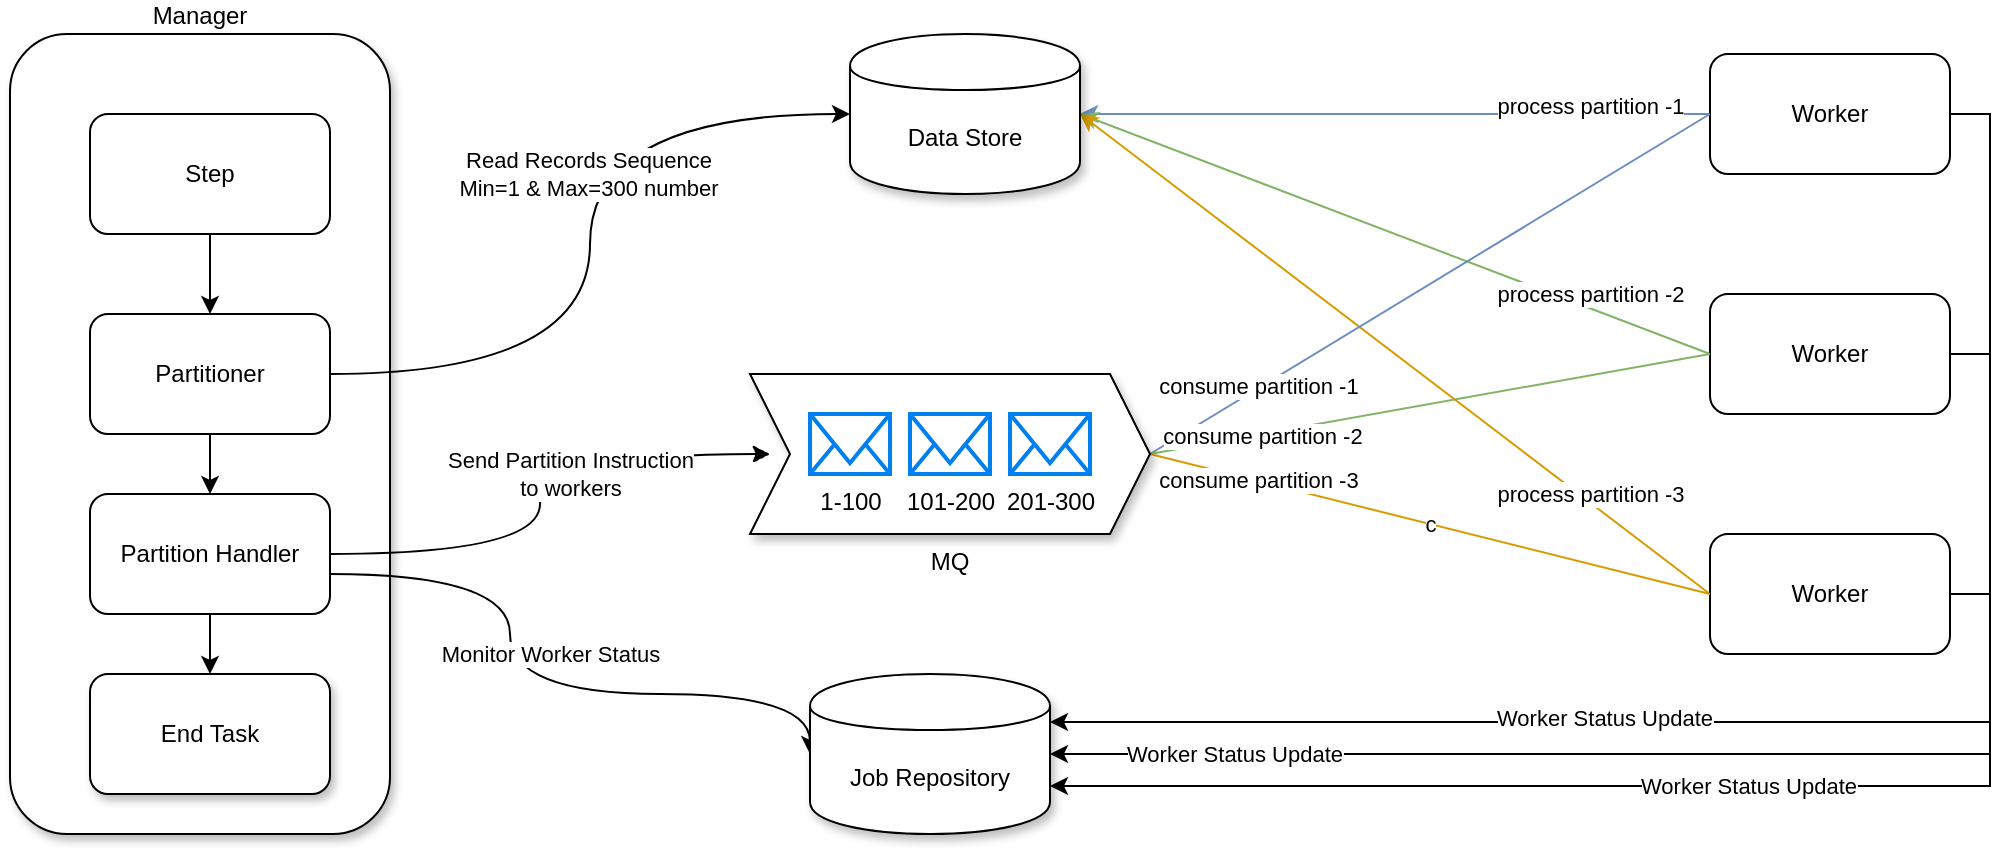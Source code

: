 <mxfile version="13.1.3" type="github">
  <diagram id="N8ujg134AY5-pSwGKWIb" name="Page-1">
    <mxGraphModel dx="1851" dy="698" grid="1" gridSize="10" guides="1" tooltips="1" connect="1" arrows="1" fold="1" page="1" pageScale="1" pageWidth="850" pageHeight="1100" math="0" shadow="0">
      <root>
        <mxCell id="0" />
        <mxCell id="1" parent="0" />
        <mxCell id="v06ttbZFg-mQVMNtXIl2-1" value="Manager" style="rounded=1;whiteSpace=wrap;html=1;shadow=1;labelPosition=center;verticalLabelPosition=top;align=center;verticalAlign=bottom;" parent="1" vertex="1">
          <mxGeometry x="-520" y="180" width="190" height="400" as="geometry" />
        </mxCell>
        <mxCell id="v06ttbZFg-mQVMNtXIl2-20" style="rounded=0;comic=0;orthogonalLoop=1;jettySize=auto;html=1;entryX=1;entryY=0.3;entryDx=0;entryDy=0;exitX=1;exitY=0.5;exitDx=0;exitDy=0;edgeStyle=orthogonalEdgeStyle;" parent="1" source="v06ttbZFg-mQVMNtXIl2-2" target="v06ttbZFg-mQVMNtXIl2-18" edge="1">
          <mxGeometry relative="1" as="geometry" />
        </mxCell>
        <mxCell id="uHiuThIKs9ukPwsspp7C-18" value="Worker Status Update" style="edgeLabel;html=1;align=center;verticalAlign=middle;resizable=0;points=[];" vertex="1" connectable="0" parent="v06ttbZFg-mQVMNtXIl2-20">
          <mxGeometry x="0.303" y="-2" relative="1" as="geometry">
            <mxPoint as="offset" />
          </mxGeometry>
        </mxCell>
        <mxCell id="uHiuThIKs9ukPwsspp7C-23" style="edgeStyle=none;rounded=0;comic=0;orthogonalLoop=1;jettySize=auto;html=1;entryX=1;entryY=0.5;entryDx=0;entryDy=0;startArrow=none;startFill=0;endArrow=classic;endFill=1;fillColor=#dae8fc;strokeColor=#6c8ebf;" edge="1" parent="1" source="v06ttbZFg-mQVMNtXIl2-2" target="uHiuThIKs9ukPwsspp7C-5">
          <mxGeometry relative="1" as="geometry" />
        </mxCell>
        <mxCell id="uHiuThIKs9ukPwsspp7C-29" value="process partition -1" style="edgeLabel;html=1;align=center;verticalAlign=middle;resizable=0;points=[];" vertex="1" connectable="0" parent="uHiuThIKs9ukPwsspp7C-23">
          <mxGeometry x="-0.107" y="-4" relative="1" as="geometry">
            <mxPoint x="80.57" as="offset" />
          </mxGeometry>
        </mxCell>
        <mxCell id="v06ttbZFg-mQVMNtXIl2-2" value="Worker" style="rounded=1;whiteSpace=wrap;html=1;" parent="1" vertex="1">
          <mxGeometry x="330" y="190" width="120" height="60" as="geometry" />
        </mxCell>
        <mxCell id="v06ttbZFg-mQVMNtXIl2-22" style="rounded=0;comic=0;orthogonalLoop=1;jettySize=auto;html=1;entryX=1;entryY=0.7;entryDx=0;entryDy=0;exitX=1;exitY=0.5;exitDx=0;exitDy=0;edgeStyle=orthogonalEdgeStyle;" parent="1" source="v06ttbZFg-mQVMNtXIl2-3" target="v06ttbZFg-mQVMNtXIl2-18" edge="1">
          <mxGeometry relative="1" as="geometry" />
        </mxCell>
        <mxCell id="uHiuThIKs9ukPwsspp7C-46" value="Worker Status Update" style="edgeLabel;html=1;align=center;verticalAlign=middle;resizable=0;points=[];" vertex="1" connectable="0" parent="v06ttbZFg-mQVMNtXIl2-22">
          <mxGeometry x="0.011" relative="1" as="geometry">
            <mxPoint as="offset" />
          </mxGeometry>
        </mxCell>
        <mxCell id="uHiuThIKs9ukPwsspp7C-24" style="edgeStyle=none;rounded=0;comic=0;orthogonalLoop=1;jettySize=auto;html=1;entryX=1;entryY=0.5;entryDx=0;entryDy=0;startArrow=none;startFill=0;endArrow=classic;endFill=1;exitX=0;exitY=0.5;exitDx=0;exitDy=0;fillColor=#d5e8d4;strokeColor=#82b366;" edge="1" parent="1" source="v06ttbZFg-mQVMNtXIl2-3" target="uHiuThIKs9ukPwsspp7C-5">
          <mxGeometry relative="1" as="geometry" />
        </mxCell>
        <mxCell id="uHiuThIKs9ukPwsspp7C-30" value="process partition -2" style="edgeLabel;html=1;align=center;verticalAlign=middle;resizable=0;points=[];" vertex="1" connectable="0" parent="uHiuThIKs9ukPwsspp7C-24">
          <mxGeometry x="-0.092" y="-1" relative="1" as="geometry">
            <mxPoint x="82.75" y="25.45" as="offset" />
          </mxGeometry>
        </mxCell>
        <mxCell id="v06ttbZFg-mQVMNtXIl2-3" value="Worker" style="rounded=1;whiteSpace=wrap;html=1;" parent="1" vertex="1">
          <mxGeometry x="330" y="310" width="120" height="60" as="geometry" />
        </mxCell>
        <mxCell id="v06ttbZFg-mQVMNtXIl2-23" style="rounded=0;comic=0;orthogonalLoop=1;jettySize=auto;html=1;entryX=1;entryY=0.5;entryDx=0;entryDy=0;exitX=1;exitY=0.5;exitDx=0;exitDy=0;elbow=vertical;edgeStyle=orthogonalEdgeStyle;" parent="1" source="v06ttbZFg-mQVMNtXIl2-4" target="v06ttbZFg-mQVMNtXIl2-18" edge="1">
          <mxGeometry relative="1" as="geometry" />
        </mxCell>
        <mxCell id="uHiuThIKs9ukPwsspp7C-45" value="Worker Status Update" style="edgeLabel;html=1;align=center;verticalAlign=middle;resizable=0;points=[];" vertex="1" connectable="0" parent="v06ttbZFg-mQVMNtXIl2-23">
          <mxGeometry x="0.678" relative="1" as="geometry">
            <mxPoint as="offset" />
          </mxGeometry>
        </mxCell>
        <mxCell id="uHiuThIKs9ukPwsspp7C-25" style="edgeStyle=none;rounded=0;comic=0;orthogonalLoop=1;jettySize=auto;html=1;entryX=1;entryY=0.5;entryDx=0;entryDy=0;startArrow=none;startFill=0;endArrow=classic;endFill=1;exitX=0;exitY=0.5;exitDx=0;exitDy=0;fillColor=#ffe6cc;strokeColor=#d79b00;" edge="1" parent="1" source="v06ttbZFg-mQVMNtXIl2-4" target="uHiuThIKs9ukPwsspp7C-5">
          <mxGeometry relative="1" as="geometry">
            <mxPoint x="310" y="520" as="sourcePoint" />
          </mxGeometry>
        </mxCell>
        <mxCell id="uHiuThIKs9ukPwsspp7C-31" value="process partition -3" style="edgeLabel;html=1;align=center;verticalAlign=middle;resizable=0;points=[];" vertex="1" connectable="0" parent="uHiuThIKs9ukPwsspp7C-25">
          <mxGeometry x="0.072" y="2" relative="1" as="geometry">
            <mxPoint x="109.84" y="76.89" as="offset" />
          </mxGeometry>
        </mxCell>
        <mxCell id="v06ttbZFg-mQVMNtXIl2-4" value="Worker" style="rounded=1;whiteSpace=wrap;html=1;" parent="1" vertex="1">
          <mxGeometry x="330" y="430" width="120" height="60" as="geometry" />
        </mxCell>
        <mxCell id="v06ttbZFg-mQVMNtXIl2-8" style="edgeStyle=orthogonalEdgeStyle;rounded=0;orthogonalLoop=1;jettySize=auto;html=1;" parent="1" source="v06ttbZFg-mQVMNtXIl2-5" target="v06ttbZFg-mQVMNtXIl2-6" edge="1">
          <mxGeometry relative="1" as="geometry" />
        </mxCell>
        <mxCell id="v06ttbZFg-mQVMNtXIl2-5" value="Step" style="rounded=1;whiteSpace=wrap;html=1;" parent="1" vertex="1">
          <mxGeometry x="-480" y="220" width="120" height="60" as="geometry" />
        </mxCell>
        <mxCell id="v06ttbZFg-mQVMNtXIl2-9" style="edgeStyle=orthogonalEdgeStyle;rounded=0;orthogonalLoop=1;jettySize=auto;html=1;" parent="1" source="v06ttbZFg-mQVMNtXIl2-6" target="v06ttbZFg-mQVMNtXIl2-7" edge="1">
          <mxGeometry relative="1" as="geometry" />
        </mxCell>
        <mxCell id="uHiuThIKs9ukPwsspp7C-6" style="edgeStyle=orthogonalEdgeStyle;rounded=0;comic=0;orthogonalLoop=1;jettySize=auto;html=1;entryX=0;entryY=0.5;entryDx=0;entryDy=0;curved=1;" edge="1" parent="1" source="v06ttbZFg-mQVMNtXIl2-6" target="uHiuThIKs9ukPwsspp7C-5">
          <mxGeometry relative="1" as="geometry" />
        </mxCell>
        <mxCell id="uHiuThIKs9ukPwsspp7C-7" value="Read Records Sequence&lt;br&gt;Min=1 &amp;amp; Max=300 number" style="edgeLabel;html=1;align=center;verticalAlign=middle;resizable=0;points=[];" vertex="1" connectable="0" parent="uHiuThIKs9ukPwsspp7C-6">
          <mxGeometry x="0.489" relative="1" as="geometry">
            <mxPoint x="-32" y="30" as="offset" />
          </mxGeometry>
        </mxCell>
        <mxCell id="v06ttbZFg-mQVMNtXIl2-6" value="Partitioner" style="rounded=1;whiteSpace=wrap;html=1;" parent="1" vertex="1">
          <mxGeometry x="-480" y="320" width="120" height="60" as="geometry" />
        </mxCell>
        <mxCell id="v06ttbZFg-mQVMNtXIl2-13" style="edgeStyle=orthogonalEdgeStyle;rounded=0;orthogonalLoop=1;jettySize=auto;html=1;comic=1;curved=1;entryX=0.05;entryY=0.5;entryDx=0;entryDy=0;entryPerimeter=0;" parent="1" source="v06ttbZFg-mQVMNtXIl2-7" target="uHiuThIKs9ukPwsspp7C-9" edge="1">
          <mxGeometry relative="1" as="geometry">
            <mxPoint x="-130" y="440" as="targetPoint" />
          </mxGeometry>
        </mxCell>
        <mxCell id="uHiuThIKs9ukPwsspp7C-15" value="Send Partition Instruction&lt;br&gt;to workers" style="edgeLabel;html=1;align=center;verticalAlign=middle;resizable=0;points=[];" vertex="1" connectable="0" parent="v06ttbZFg-mQVMNtXIl2-13">
          <mxGeometry x="-0.17" y="-1" relative="1" as="geometry">
            <mxPoint x="14" y="-33" as="offset" />
          </mxGeometry>
        </mxCell>
        <mxCell id="uHiuThIKs9ukPwsspp7C-4" style="edgeStyle=orthogonalEdgeStyle;rounded=0;comic=0;orthogonalLoop=1;jettySize=auto;html=1;" edge="1" parent="1" source="v06ttbZFg-mQVMNtXIl2-7" target="uHiuThIKs9ukPwsspp7C-3">
          <mxGeometry relative="1" as="geometry" />
        </mxCell>
        <mxCell id="uHiuThIKs9ukPwsspp7C-16" style="edgeStyle=orthogonalEdgeStyle;rounded=0;comic=0;orthogonalLoop=1;jettySize=auto;html=1;entryX=0;entryY=0.5;entryDx=0;entryDy=0;elbow=vertical;curved=1;" edge="1" parent="1" source="v06ttbZFg-mQVMNtXIl2-7" target="v06ttbZFg-mQVMNtXIl2-18">
          <mxGeometry relative="1" as="geometry">
            <Array as="points">
              <mxPoint x="-270" y="450" />
              <mxPoint x="-270" y="510" />
              <mxPoint x="-120" y="510" />
            </Array>
          </mxGeometry>
        </mxCell>
        <mxCell id="uHiuThIKs9ukPwsspp7C-17" value="Monitor Worker Status" style="edgeLabel;html=1;align=center;verticalAlign=middle;resizable=0;points=[];" vertex="1" connectable="0" parent="uHiuThIKs9ukPwsspp7C-16">
          <mxGeometry x="-0.028" y="5" relative="1" as="geometry">
            <mxPoint x="9.43" y="-15" as="offset" />
          </mxGeometry>
        </mxCell>
        <mxCell id="v06ttbZFg-mQVMNtXIl2-7" value="Partition Handler" style="rounded=1;whiteSpace=wrap;html=1;" parent="1" vertex="1">
          <mxGeometry x="-480" y="410" width="120" height="60" as="geometry" />
        </mxCell>
        <mxCell id="v06ttbZFg-mQVMNtXIl2-15" style="rounded=0;comic=0;orthogonalLoop=1;jettySize=auto;html=1;entryX=0;entryY=0.5;entryDx=0;entryDy=0;exitX=1;exitY=0.5;exitDx=0;exitDy=0;endArrow=none;endFill=0;startArrow=none;startFill=0;fillColor=#dae8fc;strokeColor=#6c8ebf;" parent="1" source="uHiuThIKs9ukPwsspp7C-9" target="v06ttbZFg-mQVMNtXIl2-2" edge="1">
          <mxGeometry relative="1" as="geometry">
            <mxPoint x="20" y="440" as="sourcePoint" />
          </mxGeometry>
        </mxCell>
        <mxCell id="uHiuThIKs9ukPwsspp7C-34" value="consume partition -1" style="edgeLabel;html=1;align=center;verticalAlign=middle;resizable=0;points=[];" vertex="1" connectable="0" parent="v06ttbZFg-mQVMNtXIl2-15">
          <mxGeometry x="-0.613" y="1" relative="1" as="geometry">
            <mxPoint as="offset" />
          </mxGeometry>
        </mxCell>
        <mxCell id="v06ttbZFg-mQVMNtXIl2-16" style="rounded=0;comic=0;orthogonalLoop=1;jettySize=auto;html=1;entryX=0;entryY=0.5;entryDx=0;entryDy=0;exitX=1;exitY=0.5;exitDx=0;exitDy=0;endArrow=none;endFill=0;startArrow=none;startFill=0;fillColor=#d5e8d4;strokeColor=#82b366;" parent="1" source="uHiuThIKs9ukPwsspp7C-9" target="v06ttbZFg-mQVMNtXIl2-3" edge="1">
          <mxGeometry relative="1" as="geometry">
            <mxPoint x="20" y="440" as="sourcePoint" />
          </mxGeometry>
        </mxCell>
        <mxCell id="uHiuThIKs9ukPwsspp7C-35" value="consume partition -2" style="edgeLabel;html=1;align=center;verticalAlign=middle;resizable=0;points=[];" vertex="1" connectable="0" parent="v06ttbZFg-mQVMNtXIl2-16">
          <mxGeometry x="-0.607" y="-1" relative="1" as="geometry">
            <mxPoint as="offset" />
          </mxGeometry>
        </mxCell>
        <mxCell id="v06ttbZFg-mQVMNtXIl2-17" value="c" style="rounded=0;comic=0;orthogonalLoop=1;jettySize=auto;html=1;entryX=0;entryY=0.5;entryDx=0;entryDy=0;exitX=1;exitY=0.5;exitDx=0;exitDy=0;endArrow=none;endFill=0;startArrow=none;startFill=0;fillColor=#ffe6cc;strokeColor=#d79b00;" parent="1" source="uHiuThIKs9ukPwsspp7C-9" target="v06ttbZFg-mQVMNtXIl2-4" edge="1">
          <mxGeometry relative="1" as="geometry">
            <mxPoint x="20" y="440" as="sourcePoint" />
          </mxGeometry>
        </mxCell>
        <mxCell id="uHiuThIKs9ukPwsspp7C-36" value="consume partition -3" style="edgeLabel;html=1;align=center;verticalAlign=middle;resizable=0;points=[];" vertex="1" connectable="0" parent="v06ttbZFg-mQVMNtXIl2-17">
          <mxGeometry x="-0.615" relative="1" as="geometry">
            <mxPoint y="-1" as="offset" />
          </mxGeometry>
        </mxCell>
        <mxCell id="v06ttbZFg-mQVMNtXIl2-18" value="Job Repository" style="shape=cylinder;whiteSpace=wrap;html=1;boundedLbl=1;backgroundOutline=1;shadow=1;" parent="1" vertex="1">
          <mxGeometry x="-120" y="500" width="120" height="80" as="geometry" />
        </mxCell>
        <mxCell id="uHiuThIKs9ukPwsspp7C-3" value="End Task" style="rounded=1;whiteSpace=wrap;html=1;shadow=1;" vertex="1" parent="1">
          <mxGeometry x="-480" y="500" width="120" height="60" as="geometry" />
        </mxCell>
        <mxCell id="uHiuThIKs9ukPwsspp7C-5" value="Data Store" style="shape=cylinder;whiteSpace=wrap;html=1;boundedLbl=1;backgroundOutline=1;shadow=1;" vertex="1" parent="1">
          <mxGeometry x="-100" y="180" width="115" height="80" as="geometry" />
        </mxCell>
        <mxCell id="uHiuThIKs9ukPwsspp7C-9" value="MQ" style="shape=step;perimeter=stepPerimeter;whiteSpace=wrap;html=1;fixedSize=1;shadow=1;labelPosition=center;verticalLabelPosition=bottom;align=center;verticalAlign=top;" vertex="1" parent="1">
          <mxGeometry x="-150" y="350" width="200" height="80" as="geometry" />
        </mxCell>
        <mxCell id="uHiuThIKs9ukPwsspp7C-10" value="1-100" style="html=1;verticalLabelPosition=bottom;align=center;labelBackgroundColor=#ffffff;verticalAlign=top;strokeWidth=2;strokeColor=#0080F0;shadow=0;dashed=0;shape=mxgraph.ios7.icons.mail;" vertex="1" parent="1">
          <mxGeometry x="-120" y="370" width="40" height="30" as="geometry" />
        </mxCell>
        <mxCell id="uHiuThIKs9ukPwsspp7C-11" value="101-200" style="html=1;verticalLabelPosition=bottom;align=center;labelBackgroundColor=#ffffff;verticalAlign=top;strokeWidth=2;strokeColor=#0080F0;shadow=0;dashed=0;shape=mxgraph.ios7.icons.mail;" vertex="1" parent="1">
          <mxGeometry x="-70" y="370" width="40" height="30" as="geometry" />
        </mxCell>
        <mxCell id="uHiuThIKs9ukPwsspp7C-12" value="201-300" style="html=1;verticalLabelPosition=bottom;align=center;labelBackgroundColor=#ffffff;verticalAlign=top;strokeWidth=2;strokeColor=#0080F0;shadow=0;dashed=0;shape=mxgraph.ios7.icons.mail;" vertex="1" parent="1">
          <mxGeometry x="-20" y="370" width="40" height="30" as="geometry" />
        </mxCell>
      </root>
    </mxGraphModel>
  </diagram>
</mxfile>
